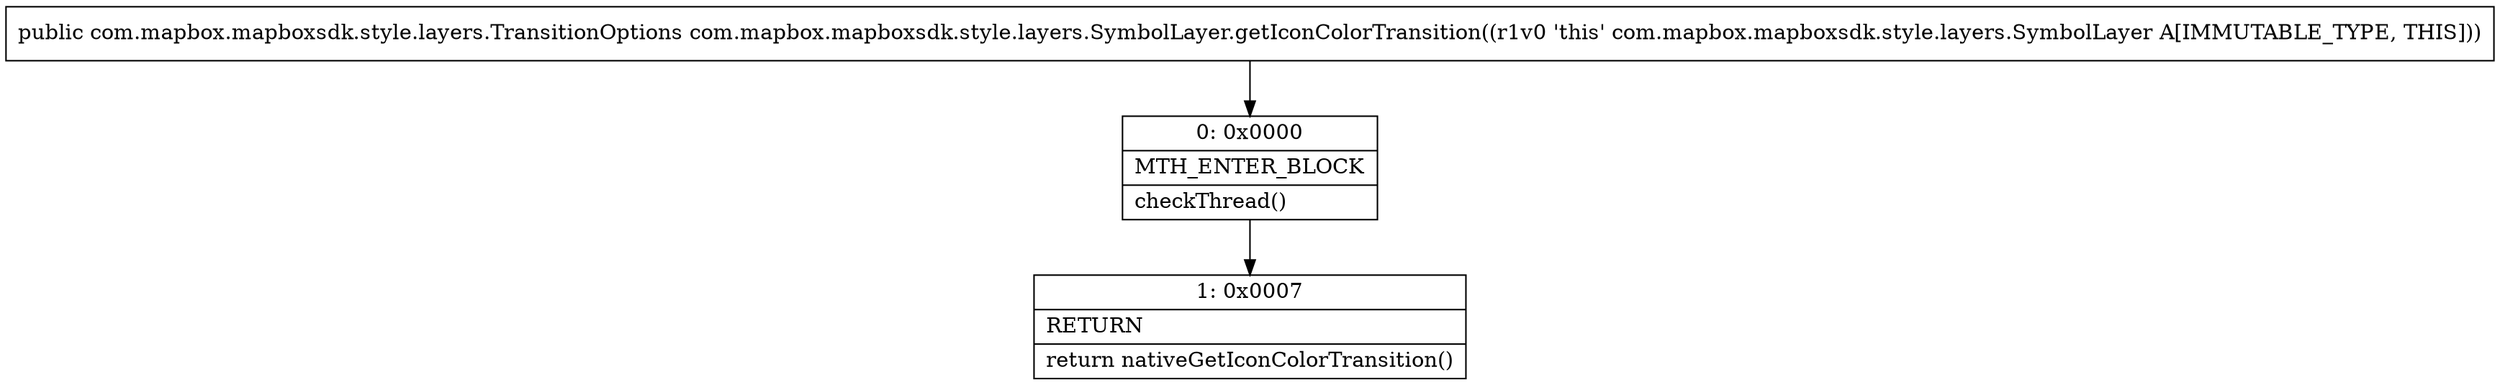 digraph "CFG forcom.mapbox.mapboxsdk.style.layers.SymbolLayer.getIconColorTransition()Lcom\/mapbox\/mapboxsdk\/style\/layers\/TransitionOptions;" {
Node_0 [shape=record,label="{0\:\ 0x0000|MTH_ENTER_BLOCK\l|checkThread()\l}"];
Node_1 [shape=record,label="{1\:\ 0x0007|RETURN\l|return nativeGetIconColorTransition()\l}"];
MethodNode[shape=record,label="{public com.mapbox.mapboxsdk.style.layers.TransitionOptions com.mapbox.mapboxsdk.style.layers.SymbolLayer.getIconColorTransition((r1v0 'this' com.mapbox.mapboxsdk.style.layers.SymbolLayer A[IMMUTABLE_TYPE, THIS])) }"];
MethodNode -> Node_0;
Node_0 -> Node_1;
}

